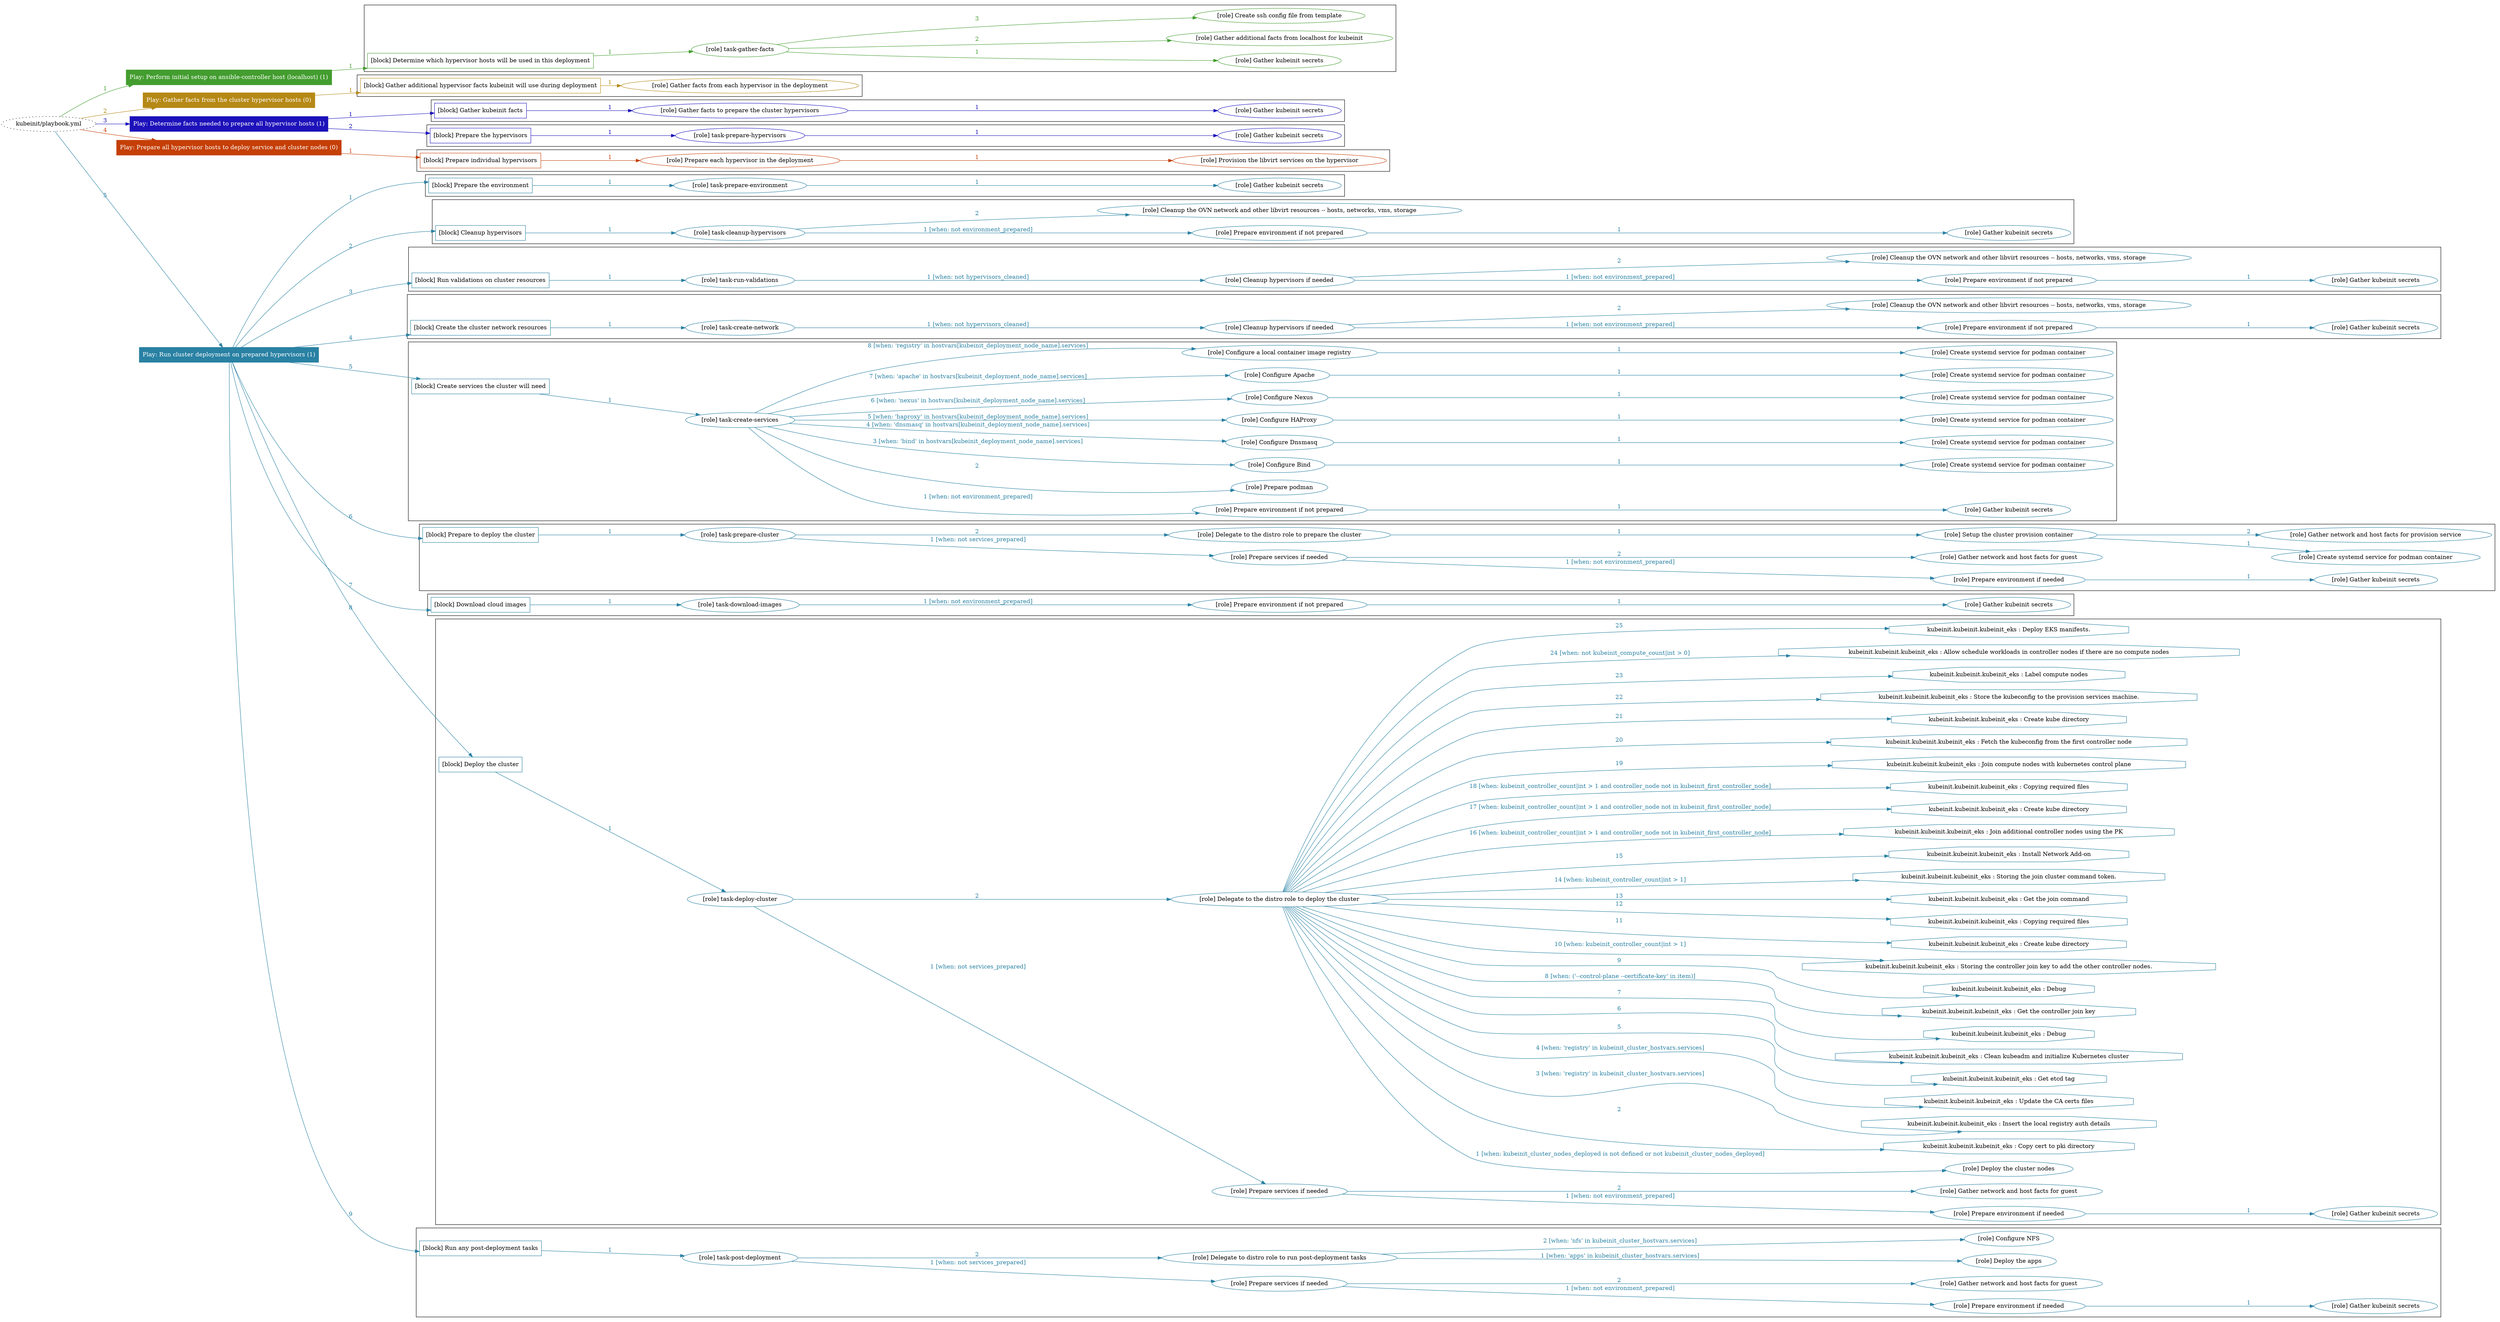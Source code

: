 digraph {
	graph [concentrate=true ordering=in rankdir=LR ratio=fill]
	edge [esep=5 sep=10]
	"kubeinit/playbook.yml" [URL="/home/runner/work/kubeinit/kubeinit/kubeinit/playbook.yml" id=playbook_8e1a37fb style=dotted]
	"kubeinit/playbook.yml" -> play_2e62d7a4 [label="1 " color="#439d2f" fontcolor="#439d2f" id=edge_db7a94d6 labeltooltip="1 " tooltip="1 "]
	subgraph "Play: Perform initial setup on ansible-controller host (localhost) (1)" {
		play_2e62d7a4 [label="Play: Perform initial setup on ansible-controller host (localhost) (1)" URL="/home/runner/work/kubeinit/kubeinit/kubeinit/playbook.yml" color="#439d2f" fontcolor="#ffffff" id=play_2e62d7a4 shape=box style=filled tooltip=localhost]
		play_2e62d7a4 -> block_cf34ae52 [label=1 color="#439d2f" fontcolor="#439d2f" id=edge_02a7e0df labeltooltip=1 tooltip=1]
		subgraph cluster_block_cf34ae52 {
			block_cf34ae52 [label="[block] Determine which hypervisor hosts will be used in this deployment" URL="/home/runner/work/kubeinit/kubeinit/kubeinit/playbook.yml" color="#439d2f" id=block_cf34ae52 labeltooltip="Determine which hypervisor hosts will be used in this deployment" shape=box tooltip="Determine which hypervisor hosts will be used in this deployment"]
			block_cf34ae52 -> role_870e0f90 [label="1 " color="#439d2f" fontcolor="#439d2f" id=edge_09d4b1df labeltooltip="1 " tooltip="1 "]
			subgraph "task-gather-facts" {
				role_870e0f90 [label="[role] task-gather-facts" URL="/home/runner/work/kubeinit/kubeinit/kubeinit/playbook.yml" color="#439d2f" id=role_870e0f90 tooltip="task-gather-facts"]
				role_870e0f90 -> role_3b5f973e [label="1 " color="#439d2f" fontcolor="#439d2f" id=edge_ad799e0a labeltooltip="1 " tooltip="1 "]
				subgraph "Gather kubeinit secrets" {
					role_3b5f973e [label="[role] Gather kubeinit secrets" URL="/home/runner/.ansible/collections/ansible_collections/kubeinit/kubeinit/roles/kubeinit_prepare/tasks/build_hypervisors_group.yml" color="#439d2f" id=role_3b5f973e tooltip="Gather kubeinit secrets"]
				}
				role_870e0f90 -> role_146ad99a [label="2 " color="#439d2f" fontcolor="#439d2f" id=edge_d0168aa9 labeltooltip="2 " tooltip="2 "]
				subgraph "Gather additional facts from localhost for kubeinit" {
					role_146ad99a [label="[role] Gather additional facts from localhost for kubeinit" URL="/home/runner/.ansible/collections/ansible_collections/kubeinit/kubeinit/roles/kubeinit_prepare/tasks/build_hypervisors_group.yml" color="#439d2f" id=role_146ad99a tooltip="Gather additional facts from localhost for kubeinit"]
				}
				role_870e0f90 -> role_4a01bfd4 [label="3 " color="#439d2f" fontcolor="#439d2f" id=edge_27c76e4c labeltooltip="3 " tooltip="3 "]
				subgraph "Create ssh config file from template" {
					role_4a01bfd4 [label="[role] Create ssh config file from template" URL="/home/runner/.ansible/collections/ansible_collections/kubeinit/kubeinit/roles/kubeinit_prepare/tasks/build_hypervisors_group.yml" color="#439d2f" id=role_4a01bfd4 tooltip="Create ssh config file from template"]
				}
			}
		}
	}
	"kubeinit/playbook.yml" -> play_21d1c759 [label="2 " color="#b68916" fontcolor="#b68916" id=edge_fb13d90f labeltooltip="2 " tooltip="2 "]
	subgraph "Play: Gather facts from the cluster hypervisor hosts (0)" {
		play_21d1c759 [label="Play: Gather facts from the cluster hypervisor hosts (0)" URL="/home/runner/work/kubeinit/kubeinit/kubeinit/playbook.yml" color="#b68916" fontcolor="#ffffff" id=play_21d1c759 shape=box style=filled tooltip="Play: Gather facts from the cluster hypervisor hosts (0)"]
		play_21d1c759 -> block_f120141e [label=1 color="#b68916" fontcolor="#b68916" id=edge_e932a1de labeltooltip=1 tooltip=1]
		subgraph cluster_block_f120141e {
			block_f120141e [label="[block] Gather additional hypervisor facts kubeinit will use during deployment" URL="/home/runner/work/kubeinit/kubeinit/kubeinit/playbook.yml" color="#b68916" id=block_f120141e labeltooltip="Gather additional hypervisor facts kubeinit will use during deployment" shape=box tooltip="Gather additional hypervisor facts kubeinit will use during deployment"]
			block_f120141e -> role_5bb921ff [label="1 " color="#b68916" fontcolor="#b68916" id=edge_d1f1e841 labeltooltip="1 " tooltip="1 "]
			subgraph "Gather facts from each hypervisor in the deployment" {
				role_5bb921ff [label="[role] Gather facts from each hypervisor in the deployment" URL="/home/runner/work/kubeinit/kubeinit/kubeinit/playbook.yml" color="#b68916" id=role_5bb921ff tooltip="Gather facts from each hypervisor in the deployment"]
			}
		}
	}
	"kubeinit/playbook.yml" -> play_970e7bd2 [label="3 " color="#1d12ba" fontcolor="#1d12ba" id=edge_33de43cd labeltooltip="3 " tooltip="3 "]
	subgraph "Play: Determine facts needed to prepare all hypervisor hosts (1)" {
		play_970e7bd2 [label="Play: Determine facts needed to prepare all hypervisor hosts (1)" URL="/home/runner/work/kubeinit/kubeinit/kubeinit/playbook.yml" color="#1d12ba" fontcolor="#ffffff" id=play_970e7bd2 shape=box style=filled tooltip=localhost]
		play_970e7bd2 -> block_ec366667 [label=1 color="#1d12ba" fontcolor="#1d12ba" id=edge_3e8e8547 labeltooltip=1 tooltip=1]
		subgraph cluster_block_ec366667 {
			block_ec366667 [label="[block] Gather kubeinit facts" URL="/home/runner/work/kubeinit/kubeinit/kubeinit/playbook.yml" color="#1d12ba" id=block_ec366667 labeltooltip="Gather kubeinit facts" shape=box tooltip="Gather kubeinit facts"]
			block_ec366667 -> role_1d0399f9 [label="1 " color="#1d12ba" fontcolor="#1d12ba" id=edge_ff9275e2 labeltooltip="1 " tooltip="1 "]
			subgraph "Gather facts to prepare the cluster hypervisors" {
				role_1d0399f9 [label="[role] Gather facts to prepare the cluster hypervisors" URL="/home/runner/work/kubeinit/kubeinit/kubeinit/playbook.yml" color="#1d12ba" id=role_1d0399f9 tooltip="Gather facts to prepare the cluster hypervisors"]
				role_1d0399f9 -> role_92f1d88f [label="1 " color="#1d12ba" fontcolor="#1d12ba" id=edge_bda16852 labeltooltip="1 " tooltip="1 "]
				subgraph "Gather kubeinit secrets" {
					role_92f1d88f [label="[role] Gather kubeinit secrets" URL="/home/runner/.ansible/collections/ansible_collections/kubeinit/kubeinit/roles/kubeinit_prepare/tasks/gather_kubeinit_facts.yml" color="#1d12ba" id=role_92f1d88f tooltip="Gather kubeinit secrets"]
				}
			}
		}
		play_970e7bd2 -> block_13d02d54 [label=2 color="#1d12ba" fontcolor="#1d12ba" id=edge_876e8e65 labeltooltip=2 tooltip=2]
		subgraph cluster_block_13d02d54 {
			block_13d02d54 [label="[block] Prepare the hypervisors" URL="/home/runner/work/kubeinit/kubeinit/kubeinit/playbook.yml" color="#1d12ba" id=block_13d02d54 labeltooltip="Prepare the hypervisors" shape=box tooltip="Prepare the hypervisors"]
			block_13d02d54 -> role_40185d38 [label="1 " color="#1d12ba" fontcolor="#1d12ba" id=edge_4798fd63 labeltooltip="1 " tooltip="1 "]
			subgraph "task-prepare-hypervisors" {
				role_40185d38 [label="[role] task-prepare-hypervisors" URL="/home/runner/work/kubeinit/kubeinit/kubeinit/playbook.yml" color="#1d12ba" id=role_40185d38 tooltip="task-prepare-hypervisors"]
				role_40185d38 -> role_9a8148cb [label="1 " color="#1d12ba" fontcolor="#1d12ba" id=edge_ef588f47 labeltooltip="1 " tooltip="1 "]
				subgraph "Gather kubeinit secrets" {
					role_9a8148cb [label="[role] Gather kubeinit secrets" URL="/home/runner/.ansible/collections/ansible_collections/kubeinit/kubeinit/roles/kubeinit_prepare/tasks/gather_kubeinit_facts.yml" color="#1d12ba" id=role_9a8148cb tooltip="Gather kubeinit secrets"]
				}
			}
		}
	}
	"kubeinit/playbook.yml" -> play_0b171e02 [label="4 " color="#c53f07" fontcolor="#c53f07" id=edge_d58823d9 labeltooltip="4 " tooltip="4 "]
	subgraph "Play: Prepare all hypervisor hosts to deploy service and cluster nodes (0)" {
		play_0b171e02 [label="Play: Prepare all hypervisor hosts to deploy service and cluster nodes (0)" URL="/home/runner/work/kubeinit/kubeinit/kubeinit/playbook.yml" color="#c53f07" fontcolor="#ffffff" id=play_0b171e02 shape=box style=filled tooltip="Play: Prepare all hypervisor hosts to deploy service and cluster nodes (0)"]
		play_0b171e02 -> block_db68918e [label=1 color="#c53f07" fontcolor="#c53f07" id=edge_96c622bd labeltooltip=1 tooltip=1]
		subgraph cluster_block_db68918e {
			block_db68918e [label="[block] Prepare individual hypervisors" URL="/home/runner/work/kubeinit/kubeinit/kubeinit/playbook.yml" color="#c53f07" id=block_db68918e labeltooltip="Prepare individual hypervisors" shape=box tooltip="Prepare individual hypervisors"]
			block_db68918e -> role_740ee232 [label="1 " color="#c53f07" fontcolor="#c53f07" id=edge_023d3495 labeltooltip="1 " tooltip="1 "]
			subgraph "Prepare each hypervisor in the deployment" {
				role_740ee232 [label="[role] Prepare each hypervisor in the deployment" URL="/home/runner/work/kubeinit/kubeinit/kubeinit/playbook.yml" color="#c53f07" id=role_740ee232 tooltip="Prepare each hypervisor in the deployment"]
				role_740ee232 -> role_2305460c [label="1 " color="#c53f07" fontcolor="#c53f07" id=edge_9e80681e labeltooltip="1 " tooltip="1 "]
				subgraph "Provision the libvirt services on the hypervisor" {
					role_2305460c [label="[role] Provision the libvirt services on the hypervisor" URL="/home/runner/.ansible/collections/ansible_collections/kubeinit/kubeinit/roles/kubeinit_prepare/tasks/prepare_hypervisor.yml" color="#c53f07" id=role_2305460c tooltip="Provision the libvirt services on the hypervisor"]
				}
			}
		}
	}
	"kubeinit/playbook.yml" -> play_0a464ec7 [label="5 " color="#2981a3" fontcolor="#2981a3" id=edge_667febbb labeltooltip="5 " tooltip="5 "]
	subgraph "Play: Run cluster deployment on prepared hypervisors (1)" {
		play_0a464ec7 [label="Play: Run cluster deployment on prepared hypervisors (1)" URL="/home/runner/work/kubeinit/kubeinit/kubeinit/playbook.yml" color="#2981a3" fontcolor="#ffffff" id=play_0a464ec7 shape=box style=filled tooltip=localhost]
		play_0a464ec7 -> block_f07e59b5 [label=1 color="#2981a3" fontcolor="#2981a3" id=edge_d1fada36 labeltooltip=1 tooltip=1]
		subgraph cluster_block_f07e59b5 {
			block_f07e59b5 [label="[block] Prepare the environment" URL="/home/runner/work/kubeinit/kubeinit/kubeinit/playbook.yml" color="#2981a3" id=block_f07e59b5 labeltooltip="Prepare the environment" shape=box tooltip="Prepare the environment"]
			block_f07e59b5 -> role_4667c6c1 [label="1 " color="#2981a3" fontcolor="#2981a3" id=edge_d692e658 labeltooltip="1 " tooltip="1 "]
			subgraph "task-prepare-environment" {
				role_4667c6c1 [label="[role] task-prepare-environment" URL="/home/runner/work/kubeinit/kubeinit/kubeinit/playbook.yml" color="#2981a3" id=role_4667c6c1 tooltip="task-prepare-environment"]
				role_4667c6c1 -> role_b91b1146 [label="1 " color="#2981a3" fontcolor="#2981a3" id=edge_1f279e8f labeltooltip="1 " tooltip="1 "]
				subgraph "Gather kubeinit secrets" {
					role_b91b1146 [label="[role] Gather kubeinit secrets" URL="/home/runner/.ansible/collections/ansible_collections/kubeinit/kubeinit/roles/kubeinit_prepare/tasks/gather_kubeinit_facts.yml" color="#2981a3" id=role_b91b1146 tooltip="Gather kubeinit secrets"]
				}
			}
		}
		play_0a464ec7 -> block_c248f054 [label=2 color="#2981a3" fontcolor="#2981a3" id=edge_3a7bf166 labeltooltip=2 tooltip=2]
		subgraph cluster_block_c248f054 {
			block_c248f054 [label="[block] Cleanup hypervisors" URL="/home/runner/work/kubeinit/kubeinit/kubeinit/playbook.yml" color="#2981a3" id=block_c248f054 labeltooltip="Cleanup hypervisors" shape=box tooltip="Cleanup hypervisors"]
			block_c248f054 -> role_3c51b265 [label="1 " color="#2981a3" fontcolor="#2981a3" id=edge_e295e07e labeltooltip="1 " tooltip="1 "]
			subgraph "task-cleanup-hypervisors" {
				role_3c51b265 [label="[role] task-cleanup-hypervisors" URL="/home/runner/work/kubeinit/kubeinit/kubeinit/playbook.yml" color="#2981a3" id=role_3c51b265 tooltip="task-cleanup-hypervisors"]
				role_3c51b265 -> role_f1087cf2 [label="1 [when: not environment_prepared]" color="#2981a3" fontcolor="#2981a3" id=edge_c9c4572b labeltooltip="1 [when: not environment_prepared]" tooltip="1 [when: not environment_prepared]"]
				subgraph "Prepare environment if not prepared" {
					role_f1087cf2 [label="[role] Prepare environment if not prepared" URL="/home/runner/.ansible/collections/ansible_collections/kubeinit/kubeinit/roles/kubeinit_prepare/tasks/cleanup_hypervisors.yml" color="#2981a3" id=role_f1087cf2 tooltip="Prepare environment if not prepared"]
					role_f1087cf2 -> role_a5542759 [label="1 " color="#2981a3" fontcolor="#2981a3" id=edge_c0be3bdd labeltooltip="1 " tooltip="1 "]
					subgraph "Gather kubeinit secrets" {
						role_a5542759 [label="[role] Gather kubeinit secrets" URL="/home/runner/.ansible/collections/ansible_collections/kubeinit/kubeinit/roles/kubeinit_prepare/tasks/gather_kubeinit_facts.yml" color="#2981a3" id=role_a5542759 tooltip="Gather kubeinit secrets"]
					}
				}
				role_3c51b265 -> role_65e41b39 [label="2 " color="#2981a3" fontcolor="#2981a3" id=edge_f7be5061 labeltooltip="2 " tooltip="2 "]
				subgraph "Cleanup the OVN network and other libvirt resources -- hosts, networks, vms, storage" {
					role_65e41b39 [label="[role] Cleanup the OVN network and other libvirt resources -- hosts, networks, vms, storage" URL="/home/runner/.ansible/collections/ansible_collections/kubeinit/kubeinit/roles/kubeinit_prepare/tasks/cleanup_hypervisors.yml" color="#2981a3" id=role_65e41b39 tooltip="Cleanup the OVN network and other libvirt resources -- hosts, networks, vms, storage"]
				}
			}
		}
		play_0a464ec7 -> block_24dd9dc9 [label=3 color="#2981a3" fontcolor="#2981a3" id=edge_bb8faa25 labeltooltip=3 tooltip=3]
		subgraph cluster_block_24dd9dc9 {
			block_24dd9dc9 [label="[block] Run validations on cluster resources" URL="/home/runner/work/kubeinit/kubeinit/kubeinit/playbook.yml" color="#2981a3" id=block_24dd9dc9 labeltooltip="Run validations on cluster resources" shape=box tooltip="Run validations on cluster resources"]
			block_24dd9dc9 -> role_8ba03e1b [label="1 " color="#2981a3" fontcolor="#2981a3" id=edge_b8fb6470 labeltooltip="1 " tooltip="1 "]
			subgraph "task-run-validations" {
				role_8ba03e1b [label="[role] task-run-validations" URL="/home/runner/work/kubeinit/kubeinit/kubeinit/playbook.yml" color="#2981a3" id=role_8ba03e1b tooltip="task-run-validations"]
				role_8ba03e1b -> role_2063865e [label="1 [when: not hypervisors_cleaned]" color="#2981a3" fontcolor="#2981a3" id=edge_4bc83ab3 labeltooltip="1 [when: not hypervisors_cleaned]" tooltip="1 [when: not hypervisors_cleaned]"]
				subgraph "Cleanup hypervisors if needed" {
					role_2063865e [label="[role] Cleanup hypervisors if needed" URL="/home/runner/.ansible/collections/ansible_collections/kubeinit/kubeinit/roles/kubeinit_validations/tasks/main.yml" color="#2981a3" id=role_2063865e tooltip="Cleanup hypervisors if needed"]
					role_2063865e -> role_a71b4230 [label="1 [when: not environment_prepared]" color="#2981a3" fontcolor="#2981a3" id=edge_a640c1e7 labeltooltip="1 [when: not environment_prepared]" tooltip="1 [when: not environment_prepared]"]
					subgraph "Prepare environment if not prepared" {
						role_a71b4230 [label="[role] Prepare environment if not prepared" URL="/home/runner/.ansible/collections/ansible_collections/kubeinit/kubeinit/roles/kubeinit_prepare/tasks/cleanup_hypervisors.yml" color="#2981a3" id=role_a71b4230 tooltip="Prepare environment if not prepared"]
						role_a71b4230 -> role_51d08fa7 [label="1 " color="#2981a3" fontcolor="#2981a3" id=edge_d0e6c4a6 labeltooltip="1 " tooltip="1 "]
						subgraph "Gather kubeinit secrets" {
							role_51d08fa7 [label="[role] Gather kubeinit secrets" URL="/home/runner/.ansible/collections/ansible_collections/kubeinit/kubeinit/roles/kubeinit_prepare/tasks/gather_kubeinit_facts.yml" color="#2981a3" id=role_51d08fa7 tooltip="Gather kubeinit secrets"]
						}
					}
					role_2063865e -> role_010f6c24 [label="2 " color="#2981a3" fontcolor="#2981a3" id=edge_22f76c04 labeltooltip="2 " tooltip="2 "]
					subgraph "Cleanup the OVN network and other libvirt resources -- hosts, networks, vms, storage" {
						role_010f6c24 [label="[role] Cleanup the OVN network and other libvirt resources -- hosts, networks, vms, storage" URL="/home/runner/.ansible/collections/ansible_collections/kubeinit/kubeinit/roles/kubeinit_prepare/tasks/cleanup_hypervisors.yml" color="#2981a3" id=role_010f6c24 tooltip="Cleanup the OVN network and other libvirt resources -- hosts, networks, vms, storage"]
					}
				}
			}
		}
		play_0a464ec7 -> block_6965bd2e [label=4 color="#2981a3" fontcolor="#2981a3" id=edge_e2708f7b labeltooltip=4 tooltip=4]
		subgraph cluster_block_6965bd2e {
			block_6965bd2e [label="[block] Create the cluster network resources" URL="/home/runner/work/kubeinit/kubeinit/kubeinit/playbook.yml" color="#2981a3" id=block_6965bd2e labeltooltip="Create the cluster network resources" shape=box tooltip="Create the cluster network resources"]
			block_6965bd2e -> role_da22d7cc [label="1 " color="#2981a3" fontcolor="#2981a3" id=edge_eb13b0c6 labeltooltip="1 " tooltip="1 "]
			subgraph "task-create-network" {
				role_da22d7cc [label="[role] task-create-network" URL="/home/runner/work/kubeinit/kubeinit/kubeinit/playbook.yml" color="#2981a3" id=role_da22d7cc tooltip="task-create-network"]
				role_da22d7cc -> role_e6b5337d [label="1 [when: not hypervisors_cleaned]" color="#2981a3" fontcolor="#2981a3" id=edge_9d9b20bc labeltooltip="1 [when: not hypervisors_cleaned]" tooltip="1 [when: not hypervisors_cleaned]"]
				subgraph "Cleanup hypervisors if needed" {
					role_e6b5337d [label="[role] Cleanup hypervisors if needed" URL="/home/runner/.ansible/collections/ansible_collections/kubeinit/kubeinit/roles/kubeinit_libvirt/tasks/create_network.yml" color="#2981a3" id=role_e6b5337d tooltip="Cleanup hypervisors if needed"]
					role_e6b5337d -> role_6b67fdd6 [label="1 [when: not environment_prepared]" color="#2981a3" fontcolor="#2981a3" id=edge_4beaa5d5 labeltooltip="1 [when: not environment_prepared]" tooltip="1 [when: not environment_prepared]"]
					subgraph "Prepare environment if not prepared" {
						role_6b67fdd6 [label="[role] Prepare environment if not prepared" URL="/home/runner/.ansible/collections/ansible_collections/kubeinit/kubeinit/roles/kubeinit_prepare/tasks/cleanup_hypervisors.yml" color="#2981a3" id=role_6b67fdd6 tooltip="Prepare environment if not prepared"]
						role_6b67fdd6 -> role_fb9f689c [label="1 " color="#2981a3" fontcolor="#2981a3" id=edge_1cabbbd7 labeltooltip="1 " tooltip="1 "]
						subgraph "Gather kubeinit secrets" {
							role_fb9f689c [label="[role] Gather kubeinit secrets" URL="/home/runner/.ansible/collections/ansible_collections/kubeinit/kubeinit/roles/kubeinit_prepare/tasks/gather_kubeinit_facts.yml" color="#2981a3" id=role_fb9f689c tooltip="Gather kubeinit secrets"]
						}
					}
					role_e6b5337d -> role_fa694faf [label="2 " color="#2981a3" fontcolor="#2981a3" id=edge_452e874c labeltooltip="2 " tooltip="2 "]
					subgraph "Cleanup the OVN network and other libvirt resources -- hosts, networks, vms, storage" {
						role_fa694faf [label="[role] Cleanup the OVN network and other libvirt resources -- hosts, networks, vms, storage" URL="/home/runner/.ansible/collections/ansible_collections/kubeinit/kubeinit/roles/kubeinit_prepare/tasks/cleanup_hypervisors.yml" color="#2981a3" id=role_fa694faf tooltip="Cleanup the OVN network and other libvirt resources -- hosts, networks, vms, storage"]
					}
				}
			}
		}
		play_0a464ec7 -> block_3aa8b372 [label=5 color="#2981a3" fontcolor="#2981a3" id=edge_bc5cfd4c labeltooltip=5 tooltip=5]
		subgraph cluster_block_3aa8b372 {
			block_3aa8b372 [label="[block] Create services the cluster will need" URL="/home/runner/work/kubeinit/kubeinit/kubeinit/playbook.yml" color="#2981a3" id=block_3aa8b372 labeltooltip="Create services the cluster will need" shape=box tooltip="Create services the cluster will need"]
			block_3aa8b372 -> role_1c0180a8 [label="1 " color="#2981a3" fontcolor="#2981a3" id=edge_c4676475 labeltooltip="1 " tooltip="1 "]
			subgraph "task-create-services" {
				role_1c0180a8 [label="[role] task-create-services" URL="/home/runner/work/kubeinit/kubeinit/kubeinit/playbook.yml" color="#2981a3" id=role_1c0180a8 tooltip="task-create-services"]
				role_1c0180a8 -> role_2c21b490 [label="1 [when: not environment_prepared]" color="#2981a3" fontcolor="#2981a3" id=edge_7645ec93 labeltooltip="1 [when: not environment_prepared]" tooltip="1 [when: not environment_prepared]"]
				subgraph "Prepare environment if not prepared" {
					role_2c21b490 [label="[role] Prepare environment if not prepared" URL="/home/runner/.ansible/collections/ansible_collections/kubeinit/kubeinit/roles/kubeinit_services/tasks/main.yml" color="#2981a3" id=role_2c21b490 tooltip="Prepare environment if not prepared"]
					role_2c21b490 -> role_c62fce6e [label="1 " color="#2981a3" fontcolor="#2981a3" id=edge_ce4fbbba labeltooltip="1 " tooltip="1 "]
					subgraph "Gather kubeinit secrets" {
						role_c62fce6e [label="[role] Gather kubeinit secrets" URL="/home/runner/.ansible/collections/ansible_collections/kubeinit/kubeinit/roles/kubeinit_prepare/tasks/gather_kubeinit_facts.yml" color="#2981a3" id=role_c62fce6e tooltip="Gather kubeinit secrets"]
					}
				}
				role_1c0180a8 -> role_1c6c52ef [label="2 " color="#2981a3" fontcolor="#2981a3" id=edge_2d84a899 labeltooltip="2 " tooltip="2 "]
				subgraph "Prepare podman" {
					role_1c6c52ef [label="[role] Prepare podman" URL="/home/runner/.ansible/collections/ansible_collections/kubeinit/kubeinit/roles/kubeinit_services/tasks/00_create_service_pod.yml" color="#2981a3" id=role_1c6c52ef tooltip="Prepare podman"]
				}
				role_1c0180a8 -> role_1856b52a [label="3 [when: 'bind' in hostvars[kubeinit_deployment_node_name].services]" color="#2981a3" fontcolor="#2981a3" id=edge_08fd4d5e labeltooltip="3 [when: 'bind' in hostvars[kubeinit_deployment_node_name].services]" tooltip="3 [when: 'bind' in hostvars[kubeinit_deployment_node_name].services]"]
				subgraph "Configure Bind" {
					role_1856b52a [label="[role] Configure Bind" URL="/home/runner/.ansible/collections/ansible_collections/kubeinit/kubeinit/roles/kubeinit_services/tasks/start_services_containers.yml" color="#2981a3" id=role_1856b52a tooltip="Configure Bind"]
					role_1856b52a -> role_c5a95046 [label="1 " color="#2981a3" fontcolor="#2981a3" id=edge_fedba692 labeltooltip="1 " tooltip="1 "]
					subgraph "Create systemd service for podman container" {
						role_c5a95046 [label="[role] Create systemd service for podman container" URL="/home/runner/.ansible/collections/ansible_collections/kubeinit/kubeinit/roles/kubeinit_bind/tasks/main.yml" color="#2981a3" id=role_c5a95046 tooltip="Create systemd service for podman container"]
					}
				}
				role_1c0180a8 -> role_684eca6c [label="4 [when: 'dnsmasq' in hostvars[kubeinit_deployment_node_name].services]" color="#2981a3" fontcolor="#2981a3" id=edge_c4cd625e labeltooltip="4 [when: 'dnsmasq' in hostvars[kubeinit_deployment_node_name].services]" tooltip="4 [when: 'dnsmasq' in hostvars[kubeinit_deployment_node_name].services]"]
				subgraph "Configure Dnsmasq" {
					role_684eca6c [label="[role] Configure Dnsmasq" URL="/home/runner/.ansible/collections/ansible_collections/kubeinit/kubeinit/roles/kubeinit_services/tasks/start_services_containers.yml" color="#2981a3" id=role_684eca6c tooltip="Configure Dnsmasq"]
					role_684eca6c -> role_42b96709 [label="1 " color="#2981a3" fontcolor="#2981a3" id=edge_cd242f43 labeltooltip="1 " tooltip="1 "]
					subgraph "Create systemd service for podman container" {
						role_42b96709 [label="[role] Create systemd service for podman container" URL="/home/runner/.ansible/collections/ansible_collections/kubeinit/kubeinit/roles/kubeinit_dnsmasq/tasks/main.yml" color="#2981a3" id=role_42b96709 tooltip="Create systemd service for podman container"]
					}
				}
				role_1c0180a8 -> role_49dd1813 [label="5 [when: 'haproxy' in hostvars[kubeinit_deployment_node_name].services]" color="#2981a3" fontcolor="#2981a3" id=edge_339d81c4 labeltooltip="5 [when: 'haproxy' in hostvars[kubeinit_deployment_node_name].services]" tooltip="5 [when: 'haproxy' in hostvars[kubeinit_deployment_node_name].services]"]
				subgraph "Configure HAProxy" {
					role_49dd1813 [label="[role] Configure HAProxy" URL="/home/runner/.ansible/collections/ansible_collections/kubeinit/kubeinit/roles/kubeinit_services/tasks/start_services_containers.yml" color="#2981a3" id=role_49dd1813 tooltip="Configure HAProxy"]
					role_49dd1813 -> role_5e35a44a [label="1 " color="#2981a3" fontcolor="#2981a3" id=edge_7c84d0cc labeltooltip="1 " tooltip="1 "]
					subgraph "Create systemd service for podman container" {
						role_5e35a44a [label="[role] Create systemd service for podman container" URL="/home/runner/.ansible/collections/ansible_collections/kubeinit/kubeinit/roles/kubeinit_haproxy/tasks/main.yml" color="#2981a3" id=role_5e35a44a tooltip="Create systemd service for podman container"]
					}
				}
				role_1c0180a8 -> role_70823602 [label="6 [when: 'nexus' in hostvars[kubeinit_deployment_node_name].services]" color="#2981a3" fontcolor="#2981a3" id=edge_e6e21f01 labeltooltip="6 [when: 'nexus' in hostvars[kubeinit_deployment_node_name].services]" tooltip="6 [when: 'nexus' in hostvars[kubeinit_deployment_node_name].services]"]
				subgraph "Configure Nexus" {
					role_70823602 [label="[role] Configure Nexus" URL="/home/runner/.ansible/collections/ansible_collections/kubeinit/kubeinit/roles/kubeinit_services/tasks/start_services_containers.yml" color="#2981a3" id=role_70823602 tooltip="Configure Nexus"]
					role_70823602 -> role_27563437 [label="1 " color="#2981a3" fontcolor="#2981a3" id=edge_668688f7 labeltooltip="1 " tooltip="1 "]
					subgraph "Create systemd service for podman container" {
						role_27563437 [label="[role] Create systemd service for podman container" URL="/home/runner/.ansible/collections/ansible_collections/kubeinit/kubeinit/roles/kubeinit_nexus/tasks/main.yml" color="#2981a3" id=role_27563437 tooltip="Create systemd service for podman container"]
					}
				}
				role_1c0180a8 -> role_7d2f2990 [label="7 [when: 'apache' in hostvars[kubeinit_deployment_node_name].services]" color="#2981a3" fontcolor="#2981a3" id=edge_6ee8561c labeltooltip="7 [when: 'apache' in hostvars[kubeinit_deployment_node_name].services]" tooltip="7 [when: 'apache' in hostvars[kubeinit_deployment_node_name].services]"]
				subgraph "Configure Apache" {
					role_7d2f2990 [label="[role] Configure Apache" URL="/home/runner/.ansible/collections/ansible_collections/kubeinit/kubeinit/roles/kubeinit_services/tasks/start_services_containers.yml" color="#2981a3" id=role_7d2f2990 tooltip="Configure Apache"]
					role_7d2f2990 -> role_e4017dbb [label="1 " color="#2981a3" fontcolor="#2981a3" id=edge_ea4fa9ca labeltooltip="1 " tooltip="1 "]
					subgraph "Create systemd service for podman container" {
						role_e4017dbb [label="[role] Create systemd service for podman container" URL="/home/runner/.ansible/collections/ansible_collections/kubeinit/kubeinit/roles/kubeinit_apache/tasks/main.yml" color="#2981a3" id=role_e4017dbb tooltip="Create systemd service for podman container"]
					}
				}
				role_1c0180a8 -> role_014e89ca [label="8 [when: 'registry' in hostvars[kubeinit_deployment_node_name].services]" color="#2981a3" fontcolor="#2981a3" id=edge_713e831d labeltooltip="8 [when: 'registry' in hostvars[kubeinit_deployment_node_name].services]" tooltip="8 [when: 'registry' in hostvars[kubeinit_deployment_node_name].services]"]
				subgraph "Configure a local container image registry" {
					role_014e89ca [label="[role] Configure a local container image registry" URL="/home/runner/.ansible/collections/ansible_collections/kubeinit/kubeinit/roles/kubeinit_services/tasks/start_services_containers.yml" color="#2981a3" id=role_014e89ca tooltip="Configure a local container image registry"]
					role_014e89ca -> role_f4335415 [label="1 " color="#2981a3" fontcolor="#2981a3" id=edge_4d2b3115 labeltooltip="1 " tooltip="1 "]
					subgraph "Create systemd service for podman container" {
						role_f4335415 [label="[role] Create systemd service for podman container" URL="/home/runner/.ansible/collections/ansible_collections/kubeinit/kubeinit/roles/kubeinit_registry/tasks/main.yml" color="#2981a3" id=role_f4335415 tooltip="Create systemd service for podman container"]
					}
				}
			}
		}
		play_0a464ec7 -> block_0486b754 [label=6 color="#2981a3" fontcolor="#2981a3" id=edge_1049523f labeltooltip=6 tooltip=6]
		subgraph cluster_block_0486b754 {
			block_0486b754 [label="[block] Prepare to deploy the cluster" URL="/home/runner/work/kubeinit/kubeinit/kubeinit/playbook.yml" color="#2981a3" id=block_0486b754 labeltooltip="Prepare to deploy the cluster" shape=box tooltip="Prepare to deploy the cluster"]
			block_0486b754 -> role_d4a00c69 [label="1 " color="#2981a3" fontcolor="#2981a3" id=edge_289faab3 labeltooltip="1 " tooltip="1 "]
			subgraph "task-prepare-cluster" {
				role_d4a00c69 [label="[role] task-prepare-cluster" URL="/home/runner/work/kubeinit/kubeinit/kubeinit/playbook.yml" color="#2981a3" id=role_d4a00c69 tooltip="task-prepare-cluster"]
				role_d4a00c69 -> role_3f4b93df [label="1 [when: not services_prepared]" color="#2981a3" fontcolor="#2981a3" id=edge_1877679a labeltooltip="1 [when: not services_prepared]" tooltip="1 [when: not services_prepared]"]
				subgraph "Prepare services if needed" {
					role_3f4b93df [label="[role] Prepare services if needed" URL="/home/runner/.ansible/collections/ansible_collections/kubeinit/kubeinit/roles/kubeinit_prepare/tasks/prepare_cluster.yml" color="#2981a3" id=role_3f4b93df tooltip="Prepare services if needed"]
					role_3f4b93df -> role_4fef968d [label="1 [when: not environment_prepared]" color="#2981a3" fontcolor="#2981a3" id=edge_22e5add3 labeltooltip="1 [when: not environment_prepared]" tooltip="1 [when: not environment_prepared]"]
					subgraph "Prepare environment if needed" {
						role_4fef968d [label="[role] Prepare environment if needed" URL="/home/runner/.ansible/collections/ansible_collections/kubeinit/kubeinit/roles/kubeinit_services/tasks/prepare_services.yml" color="#2981a3" id=role_4fef968d tooltip="Prepare environment if needed"]
						role_4fef968d -> role_fe36b29d [label="1 " color="#2981a3" fontcolor="#2981a3" id=edge_9f18126d labeltooltip="1 " tooltip="1 "]
						subgraph "Gather kubeinit secrets" {
							role_fe36b29d [label="[role] Gather kubeinit secrets" URL="/home/runner/.ansible/collections/ansible_collections/kubeinit/kubeinit/roles/kubeinit_prepare/tasks/gather_kubeinit_facts.yml" color="#2981a3" id=role_fe36b29d tooltip="Gather kubeinit secrets"]
						}
					}
					role_3f4b93df -> role_0cd6ef56 [label="2 " color="#2981a3" fontcolor="#2981a3" id=edge_882b0c2f labeltooltip="2 " tooltip="2 "]
					subgraph "Gather network and host facts for guest" {
						role_0cd6ef56 [label="[role] Gather network and host facts for guest" URL="/home/runner/.ansible/collections/ansible_collections/kubeinit/kubeinit/roles/kubeinit_services/tasks/prepare_services.yml" color="#2981a3" id=role_0cd6ef56 tooltip="Gather network and host facts for guest"]
					}
				}
				role_d4a00c69 -> role_4310ad29 [label="2 " color="#2981a3" fontcolor="#2981a3" id=edge_025ffcab labeltooltip="2 " tooltip="2 "]
				subgraph "Delegate to the distro role to prepare the cluster" {
					role_4310ad29 [label="[role] Delegate to the distro role to prepare the cluster" URL="/home/runner/.ansible/collections/ansible_collections/kubeinit/kubeinit/roles/kubeinit_prepare/tasks/prepare_cluster.yml" color="#2981a3" id=role_4310ad29 tooltip="Delegate to the distro role to prepare the cluster"]
					role_4310ad29 -> role_ec47a097 [label="1 " color="#2981a3" fontcolor="#2981a3" id=edge_7b0022c5 labeltooltip="1 " tooltip="1 "]
					subgraph "Setup the cluster provision container" {
						role_ec47a097 [label="[role] Setup the cluster provision container" URL="/home/runner/.ansible/collections/ansible_collections/kubeinit/kubeinit/roles/kubeinit_eks/tasks/prepare_cluster.yml" color="#2981a3" id=role_ec47a097 tooltip="Setup the cluster provision container"]
						role_ec47a097 -> role_bb8d5587 [label="1 " color="#2981a3" fontcolor="#2981a3" id=edge_0f256a7f labeltooltip="1 " tooltip="1 "]
						subgraph "Create systemd service for podman container" {
							role_bb8d5587 [label="[role] Create systemd service for podman container" URL="/home/runner/.ansible/collections/ansible_collections/kubeinit/kubeinit/roles/kubeinit_services/tasks/create_provision_container.yml" color="#2981a3" id=role_bb8d5587 tooltip="Create systemd service for podman container"]
						}
						role_ec47a097 -> role_d22d4d94 [label="2 " color="#2981a3" fontcolor="#2981a3" id=edge_0b4a2d3b labeltooltip="2 " tooltip="2 "]
						subgraph "Gather network and host facts for provision service" {
							role_d22d4d94 [label="[role] Gather network and host facts for provision service" URL="/home/runner/.ansible/collections/ansible_collections/kubeinit/kubeinit/roles/kubeinit_services/tasks/create_provision_container.yml" color="#2981a3" id=role_d22d4d94 tooltip="Gather network and host facts for provision service"]
						}
					}
				}
			}
		}
		play_0a464ec7 -> block_eb0a4e3c [label=7 color="#2981a3" fontcolor="#2981a3" id=edge_9b7e317c labeltooltip=7 tooltip=7]
		subgraph cluster_block_eb0a4e3c {
			block_eb0a4e3c [label="[block] Download cloud images" URL="/home/runner/work/kubeinit/kubeinit/kubeinit/playbook.yml" color="#2981a3" id=block_eb0a4e3c labeltooltip="Download cloud images" shape=box tooltip="Download cloud images"]
			block_eb0a4e3c -> role_2477d3c4 [label="1 " color="#2981a3" fontcolor="#2981a3" id=edge_785300ce labeltooltip="1 " tooltip="1 "]
			subgraph "task-download-images" {
				role_2477d3c4 [label="[role] task-download-images" URL="/home/runner/work/kubeinit/kubeinit/kubeinit/playbook.yml" color="#2981a3" id=role_2477d3c4 tooltip="task-download-images"]
				role_2477d3c4 -> role_ab38d387 [label="1 [when: not environment_prepared]" color="#2981a3" fontcolor="#2981a3" id=edge_ecdcaa4a labeltooltip="1 [when: not environment_prepared]" tooltip="1 [when: not environment_prepared]"]
				subgraph "Prepare environment if not prepared" {
					role_ab38d387 [label="[role] Prepare environment if not prepared" URL="/home/runner/.ansible/collections/ansible_collections/kubeinit/kubeinit/roles/kubeinit_libvirt/tasks/download_cloud_images.yml" color="#2981a3" id=role_ab38d387 tooltip="Prepare environment if not prepared"]
					role_ab38d387 -> role_15763fa6 [label="1 " color="#2981a3" fontcolor="#2981a3" id=edge_6b4d6661 labeltooltip="1 " tooltip="1 "]
					subgraph "Gather kubeinit secrets" {
						role_15763fa6 [label="[role] Gather kubeinit secrets" URL="/home/runner/.ansible/collections/ansible_collections/kubeinit/kubeinit/roles/kubeinit_prepare/tasks/gather_kubeinit_facts.yml" color="#2981a3" id=role_15763fa6 tooltip="Gather kubeinit secrets"]
					}
				}
			}
		}
		play_0a464ec7 -> block_da0d8924 [label=8 color="#2981a3" fontcolor="#2981a3" id=edge_565878ae labeltooltip=8 tooltip=8]
		subgraph cluster_block_da0d8924 {
			block_da0d8924 [label="[block] Deploy the cluster" URL="/home/runner/work/kubeinit/kubeinit/kubeinit/playbook.yml" color="#2981a3" id=block_da0d8924 labeltooltip="Deploy the cluster" shape=box tooltip="Deploy the cluster"]
			block_da0d8924 -> role_39f8f59b [label="1 " color="#2981a3" fontcolor="#2981a3" id=edge_38e425b3 labeltooltip="1 " tooltip="1 "]
			subgraph "task-deploy-cluster" {
				role_39f8f59b [label="[role] task-deploy-cluster" URL="/home/runner/work/kubeinit/kubeinit/kubeinit/playbook.yml" color="#2981a3" id=role_39f8f59b tooltip="task-deploy-cluster"]
				role_39f8f59b -> role_7d483c18 [label="1 [when: not services_prepared]" color="#2981a3" fontcolor="#2981a3" id=edge_e11ec42a labeltooltip="1 [when: not services_prepared]" tooltip="1 [when: not services_prepared]"]
				subgraph "Prepare services if needed" {
					role_7d483c18 [label="[role] Prepare services if needed" URL="/home/runner/.ansible/collections/ansible_collections/kubeinit/kubeinit/roles/kubeinit_prepare/tasks/deploy_cluster.yml" color="#2981a3" id=role_7d483c18 tooltip="Prepare services if needed"]
					role_7d483c18 -> role_976f2bf7 [label="1 [when: not environment_prepared]" color="#2981a3" fontcolor="#2981a3" id=edge_03fb0db1 labeltooltip="1 [when: not environment_prepared]" tooltip="1 [when: not environment_prepared]"]
					subgraph "Prepare environment if needed" {
						role_976f2bf7 [label="[role] Prepare environment if needed" URL="/home/runner/.ansible/collections/ansible_collections/kubeinit/kubeinit/roles/kubeinit_services/tasks/prepare_services.yml" color="#2981a3" id=role_976f2bf7 tooltip="Prepare environment if needed"]
						role_976f2bf7 -> role_07c20180 [label="1 " color="#2981a3" fontcolor="#2981a3" id=edge_9c3224a9 labeltooltip="1 " tooltip="1 "]
						subgraph "Gather kubeinit secrets" {
							role_07c20180 [label="[role] Gather kubeinit secrets" URL="/home/runner/.ansible/collections/ansible_collections/kubeinit/kubeinit/roles/kubeinit_prepare/tasks/gather_kubeinit_facts.yml" color="#2981a3" id=role_07c20180 tooltip="Gather kubeinit secrets"]
						}
					}
					role_7d483c18 -> role_3ba76d76 [label="2 " color="#2981a3" fontcolor="#2981a3" id=edge_a292ff28 labeltooltip="2 " tooltip="2 "]
					subgraph "Gather network and host facts for guest" {
						role_3ba76d76 [label="[role] Gather network and host facts for guest" URL="/home/runner/.ansible/collections/ansible_collections/kubeinit/kubeinit/roles/kubeinit_services/tasks/prepare_services.yml" color="#2981a3" id=role_3ba76d76 tooltip="Gather network and host facts for guest"]
					}
				}
				role_39f8f59b -> role_93297a1b [label="2 " color="#2981a3" fontcolor="#2981a3" id=edge_d3a4fc7c labeltooltip="2 " tooltip="2 "]
				subgraph "Delegate to the distro role to deploy the cluster" {
					role_93297a1b [label="[role] Delegate to the distro role to deploy the cluster" URL="/home/runner/.ansible/collections/ansible_collections/kubeinit/kubeinit/roles/kubeinit_prepare/tasks/deploy_cluster.yml" color="#2981a3" id=role_93297a1b tooltip="Delegate to the distro role to deploy the cluster"]
					role_93297a1b -> role_43e78731 [label="1 [when: kubeinit_cluster_nodes_deployed is not defined or not kubeinit_cluster_nodes_deployed]" color="#2981a3" fontcolor="#2981a3" id=edge_ba36b3f2 labeltooltip="1 [when: kubeinit_cluster_nodes_deployed is not defined or not kubeinit_cluster_nodes_deployed]" tooltip="1 [when: kubeinit_cluster_nodes_deployed is not defined or not kubeinit_cluster_nodes_deployed]"]
					subgraph "Deploy the cluster nodes" {
						role_43e78731 [label="[role] Deploy the cluster nodes" URL="/home/runner/.ansible/collections/ansible_collections/kubeinit/kubeinit/roles/kubeinit_eks/tasks/main.yml" color="#2981a3" id=role_43e78731 tooltip="Deploy the cluster nodes"]
					}
					task_1a2589a4 [label="kubeinit.kubeinit.kubeinit_eks : Copy cert to pki directory" URL="/home/runner/.ansible/collections/ansible_collections/kubeinit/kubeinit/roles/kubeinit_eks/tasks/main.yml" color="#2981a3" id=task_1a2589a4 shape=octagon tooltip="kubeinit.kubeinit.kubeinit_eks : Copy cert to pki directory"]
					role_93297a1b -> task_1a2589a4 [label="2 " color="#2981a3" fontcolor="#2981a3" id=edge_5dd0251c labeltooltip="2 " tooltip="2 "]
					task_db48f749 [label="kubeinit.kubeinit.kubeinit_eks : Insert the local registry auth details" URL="/home/runner/.ansible/collections/ansible_collections/kubeinit/kubeinit/roles/kubeinit_eks/tasks/main.yml" color="#2981a3" id=task_db48f749 shape=octagon tooltip="kubeinit.kubeinit.kubeinit_eks : Insert the local registry auth details"]
					role_93297a1b -> task_db48f749 [label="3 [when: 'registry' in kubeinit_cluster_hostvars.services]" color="#2981a3" fontcolor="#2981a3" id=edge_dfd29bdf labeltooltip="3 [when: 'registry' in kubeinit_cluster_hostvars.services]" tooltip="3 [when: 'registry' in kubeinit_cluster_hostvars.services]"]
					task_4a3d4a68 [label="kubeinit.kubeinit.kubeinit_eks : Update the CA certs files" URL="/home/runner/.ansible/collections/ansible_collections/kubeinit/kubeinit/roles/kubeinit_eks/tasks/main.yml" color="#2981a3" id=task_4a3d4a68 shape=octagon tooltip="kubeinit.kubeinit.kubeinit_eks : Update the CA certs files"]
					role_93297a1b -> task_4a3d4a68 [label="4 [when: 'registry' in kubeinit_cluster_hostvars.services]" color="#2981a3" fontcolor="#2981a3" id=edge_ddcd8a29 labeltooltip="4 [when: 'registry' in kubeinit_cluster_hostvars.services]" tooltip="4 [when: 'registry' in kubeinit_cluster_hostvars.services]"]
					task_75b59bc6 [label="kubeinit.kubeinit.kubeinit_eks : Get etcd tag" URL="/home/runner/.ansible/collections/ansible_collections/kubeinit/kubeinit/roles/kubeinit_eks/tasks/main.yml" color="#2981a3" id=task_75b59bc6 shape=octagon tooltip="kubeinit.kubeinit.kubeinit_eks : Get etcd tag"]
					role_93297a1b -> task_75b59bc6 [label="5 " color="#2981a3" fontcolor="#2981a3" id=edge_55f7f656 labeltooltip="5 " tooltip="5 "]
					task_1845c3ad [label="kubeinit.kubeinit.kubeinit_eks : Clean kubeadm and initialize Kubernetes cluster" URL="/home/runner/.ansible/collections/ansible_collections/kubeinit/kubeinit/roles/kubeinit_eks/tasks/main.yml" color="#2981a3" id=task_1845c3ad shape=octagon tooltip="kubeinit.kubeinit.kubeinit_eks : Clean kubeadm and initialize Kubernetes cluster"]
					role_93297a1b -> task_1845c3ad [label="6 " color="#2981a3" fontcolor="#2981a3" id=edge_1da690b8 labeltooltip="6 " tooltip="6 "]
					task_9b542b03 [label="kubeinit.kubeinit.kubeinit_eks : Debug" URL="/home/runner/.ansible/collections/ansible_collections/kubeinit/kubeinit/roles/kubeinit_eks/tasks/main.yml" color="#2981a3" id=task_9b542b03 shape=octagon tooltip="kubeinit.kubeinit.kubeinit_eks : Debug"]
					role_93297a1b -> task_9b542b03 [label="7 " color="#2981a3" fontcolor="#2981a3" id=edge_d04501e4 labeltooltip="7 " tooltip="7 "]
					task_2193cfe1 [label="kubeinit.kubeinit.kubeinit_eks : Get the controller join key" URL="/home/runner/.ansible/collections/ansible_collections/kubeinit/kubeinit/roles/kubeinit_eks/tasks/main.yml" color="#2981a3" id=task_2193cfe1 shape=octagon tooltip="kubeinit.kubeinit.kubeinit_eks : Get the controller join key"]
					role_93297a1b -> task_2193cfe1 [label="8 [when: ('--control-plane --certificate-key' in item)]" color="#2981a3" fontcolor="#2981a3" id=edge_02d80901 labeltooltip="8 [when: ('--control-plane --certificate-key' in item)]" tooltip="8 [when: ('--control-plane --certificate-key' in item)]"]
					task_62b77312 [label="kubeinit.kubeinit.kubeinit_eks : Debug" URL="/home/runner/.ansible/collections/ansible_collections/kubeinit/kubeinit/roles/kubeinit_eks/tasks/main.yml" color="#2981a3" id=task_62b77312 shape=octagon tooltip="kubeinit.kubeinit.kubeinit_eks : Debug"]
					role_93297a1b -> task_62b77312 [label="9 " color="#2981a3" fontcolor="#2981a3" id=edge_3746925c labeltooltip="9 " tooltip="9 "]
					task_83e6744b [label="kubeinit.kubeinit.kubeinit_eks : Storing the controller join key to add the other controller nodes." URL="/home/runner/.ansible/collections/ansible_collections/kubeinit/kubeinit/roles/kubeinit_eks/tasks/main.yml" color="#2981a3" id=task_83e6744b shape=octagon tooltip="kubeinit.kubeinit.kubeinit_eks : Storing the controller join key to add the other controller nodes."]
					role_93297a1b -> task_83e6744b [label="10 [when: kubeinit_controller_count|int > 1]" color="#2981a3" fontcolor="#2981a3" id=edge_79ab4d52 labeltooltip="10 [when: kubeinit_controller_count|int > 1]" tooltip="10 [when: kubeinit_controller_count|int > 1]"]
					task_094d91a0 [label="kubeinit.kubeinit.kubeinit_eks : Create kube directory" URL="/home/runner/.ansible/collections/ansible_collections/kubeinit/kubeinit/roles/kubeinit_eks/tasks/main.yml" color="#2981a3" id=task_094d91a0 shape=octagon tooltip="kubeinit.kubeinit.kubeinit_eks : Create kube directory"]
					role_93297a1b -> task_094d91a0 [label="11 " color="#2981a3" fontcolor="#2981a3" id=edge_7350667e labeltooltip="11 " tooltip="11 "]
					task_b84146bd [label="kubeinit.kubeinit.kubeinit_eks : Copying required files" URL="/home/runner/.ansible/collections/ansible_collections/kubeinit/kubeinit/roles/kubeinit_eks/tasks/main.yml" color="#2981a3" id=task_b84146bd shape=octagon tooltip="kubeinit.kubeinit.kubeinit_eks : Copying required files"]
					role_93297a1b -> task_b84146bd [label="12 " color="#2981a3" fontcolor="#2981a3" id=edge_83817ef6 labeltooltip="12 " tooltip="12 "]
					task_6c239e63 [label="kubeinit.kubeinit.kubeinit_eks : Get the join command" URL="/home/runner/.ansible/collections/ansible_collections/kubeinit/kubeinit/roles/kubeinit_eks/tasks/main.yml" color="#2981a3" id=task_6c239e63 shape=octagon tooltip="kubeinit.kubeinit.kubeinit_eks : Get the join command"]
					role_93297a1b -> task_6c239e63 [label="13 " color="#2981a3" fontcolor="#2981a3" id=edge_b0da3eec labeltooltip="13 " tooltip="13 "]
					task_0f2bcf33 [label="kubeinit.kubeinit.kubeinit_eks : Storing the join cluster command token." URL="/home/runner/.ansible/collections/ansible_collections/kubeinit/kubeinit/roles/kubeinit_eks/tasks/main.yml" color="#2981a3" id=task_0f2bcf33 shape=octagon tooltip="kubeinit.kubeinit.kubeinit_eks : Storing the join cluster command token."]
					role_93297a1b -> task_0f2bcf33 [label="14 [when: kubeinit_controller_count|int > 1]" color="#2981a3" fontcolor="#2981a3" id=edge_2155352e labeltooltip="14 [when: kubeinit_controller_count|int > 1]" tooltip="14 [when: kubeinit_controller_count|int > 1]"]
					task_5e93d79f [label="kubeinit.kubeinit.kubeinit_eks : Install Network Add-on" URL="/home/runner/.ansible/collections/ansible_collections/kubeinit/kubeinit/roles/kubeinit_eks/tasks/main.yml" color="#2981a3" id=task_5e93d79f shape=octagon tooltip="kubeinit.kubeinit.kubeinit_eks : Install Network Add-on"]
					role_93297a1b -> task_5e93d79f [label="15 " color="#2981a3" fontcolor="#2981a3" id=edge_e725841b labeltooltip="15 " tooltip="15 "]
					task_51855e60 [label="kubeinit.kubeinit.kubeinit_eks : Join additional controller nodes using the PK" URL="/home/runner/.ansible/collections/ansible_collections/kubeinit/kubeinit/roles/kubeinit_eks/tasks/main.yml" color="#2981a3" id=task_51855e60 shape=octagon tooltip="kubeinit.kubeinit.kubeinit_eks : Join additional controller nodes using the PK"]
					role_93297a1b -> task_51855e60 [label="16 [when: kubeinit_controller_count|int > 1 and controller_node not in kubeinit_first_controller_node]" color="#2981a3" fontcolor="#2981a3" id=edge_fbff92bf labeltooltip="16 [when: kubeinit_controller_count|int > 1 and controller_node not in kubeinit_first_controller_node]" tooltip="16 [when: kubeinit_controller_count|int > 1 and controller_node not in kubeinit_first_controller_node]"]
					task_7b92f896 [label="kubeinit.kubeinit.kubeinit_eks : Create kube directory" URL="/home/runner/.ansible/collections/ansible_collections/kubeinit/kubeinit/roles/kubeinit_eks/tasks/main.yml" color="#2981a3" id=task_7b92f896 shape=octagon tooltip="kubeinit.kubeinit.kubeinit_eks : Create kube directory"]
					role_93297a1b -> task_7b92f896 [label="17 [when: kubeinit_controller_count|int > 1 and controller_node not in kubeinit_first_controller_node]" color="#2981a3" fontcolor="#2981a3" id=edge_e8ba4ff3 labeltooltip="17 [when: kubeinit_controller_count|int > 1 and controller_node not in kubeinit_first_controller_node]" tooltip="17 [when: kubeinit_controller_count|int > 1 and controller_node not in kubeinit_first_controller_node]"]
					task_516c6465 [label="kubeinit.kubeinit.kubeinit_eks : Copying required files" URL="/home/runner/.ansible/collections/ansible_collections/kubeinit/kubeinit/roles/kubeinit_eks/tasks/main.yml" color="#2981a3" id=task_516c6465 shape=octagon tooltip="kubeinit.kubeinit.kubeinit_eks : Copying required files"]
					role_93297a1b -> task_516c6465 [label="18 [when: kubeinit_controller_count|int > 1 and controller_node not in kubeinit_first_controller_node]" color="#2981a3" fontcolor="#2981a3" id=edge_1f363cf1 labeltooltip="18 [when: kubeinit_controller_count|int > 1 and controller_node not in kubeinit_first_controller_node]" tooltip="18 [when: kubeinit_controller_count|int > 1 and controller_node not in kubeinit_first_controller_node]"]
					task_a6a68a33 [label="kubeinit.kubeinit.kubeinit_eks : Join compute nodes with kubernetes control plane" URL="/home/runner/.ansible/collections/ansible_collections/kubeinit/kubeinit/roles/kubeinit_eks/tasks/main.yml" color="#2981a3" id=task_a6a68a33 shape=octagon tooltip="kubeinit.kubeinit.kubeinit_eks : Join compute nodes with kubernetes control plane"]
					role_93297a1b -> task_a6a68a33 [label="19 " color="#2981a3" fontcolor="#2981a3" id=edge_8f3e7099 labeltooltip="19 " tooltip="19 "]
					task_7dfafcf2 [label="kubeinit.kubeinit.kubeinit_eks : Fetch the kubeconfig from the first controller node" URL="/home/runner/.ansible/collections/ansible_collections/kubeinit/kubeinit/roles/kubeinit_eks/tasks/main.yml" color="#2981a3" id=task_7dfafcf2 shape=octagon tooltip="kubeinit.kubeinit.kubeinit_eks : Fetch the kubeconfig from the first controller node"]
					role_93297a1b -> task_7dfafcf2 [label="20 " color="#2981a3" fontcolor="#2981a3" id=edge_79cdca12 labeltooltip="20 " tooltip="20 "]
					task_19d90345 [label="kubeinit.kubeinit.kubeinit_eks : Create kube directory" URL="/home/runner/.ansible/collections/ansible_collections/kubeinit/kubeinit/roles/kubeinit_eks/tasks/main.yml" color="#2981a3" id=task_19d90345 shape=octagon tooltip="kubeinit.kubeinit.kubeinit_eks : Create kube directory"]
					role_93297a1b -> task_19d90345 [label="21 " color="#2981a3" fontcolor="#2981a3" id=edge_8e759857 labeltooltip="21 " tooltip="21 "]
					task_aba6defc [label="kubeinit.kubeinit.kubeinit_eks : Store the kubeconfig to the provision services machine." URL="/home/runner/.ansible/collections/ansible_collections/kubeinit/kubeinit/roles/kubeinit_eks/tasks/main.yml" color="#2981a3" id=task_aba6defc shape=octagon tooltip="kubeinit.kubeinit.kubeinit_eks : Store the kubeconfig to the provision services machine."]
					role_93297a1b -> task_aba6defc [label="22 " color="#2981a3" fontcolor="#2981a3" id=edge_cb7f200a labeltooltip="22 " tooltip="22 "]
					task_398f887b [label="kubeinit.kubeinit.kubeinit_eks : Label compute nodes" URL="/home/runner/.ansible/collections/ansible_collections/kubeinit/kubeinit/roles/kubeinit_eks/tasks/main.yml" color="#2981a3" id=task_398f887b shape=octagon tooltip="kubeinit.kubeinit.kubeinit_eks : Label compute nodes"]
					role_93297a1b -> task_398f887b [label="23 " color="#2981a3" fontcolor="#2981a3" id=edge_6923a530 labeltooltip="23 " tooltip="23 "]
					task_22469cf8 [label="kubeinit.kubeinit.kubeinit_eks : Allow schedule workloads in controller nodes if there are no compute nodes" URL="/home/runner/.ansible/collections/ansible_collections/kubeinit/kubeinit/roles/kubeinit_eks/tasks/main.yml" color="#2981a3" id=task_22469cf8 shape=octagon tooltip="kubeinit.kubeinit.kubeinit_eks : Allow schedule workloads in controller nodes if there are no compute nodes"]
					role_93297a1b -> task_22469cf8 [label="24 [when: not kubeinit_compute_count|int > 0]" color="#2981a3" fontcolor="#2981a3" id=edge_4dae5644 labeltooltip="24 [when: not kubeinit_compute_count|int > 0]" tooltip="24 [when: not kubeinit_compute_count|int > 0]"]
					task_a580f8fa [label="kubeinit.kubeinit.kubeinit_eks : Deploy EKS manifests." URL="/home/runner/.ansible/collections/ansible_collections/kubeinit/kubeinit/roles/kubeinit_eks/tasks/main.yml" color="#2981a3" id=task_a580f8fa shape=octagon tooltip="kubeinit.kubeinit.kubeinit_eks : Deploy EKS manifests."]
					role_93297a1b -> task_a580f8fa [label="25 " color="#2981a3" fontcolor="#2981a3" id=edge_39c3bdde labeltooltip="25 " tooltip="25 "]
				}
			}
		}
		play_0a464ec7 -> block_e2d3a52e [label=9 color="#2981a3" fontcolor="#2981a3" id=edge_eacf669a labeltooltip=9 tooltip=9]
		subgraph cluster_block_e2d3a52e {
			block_e2d3a52e [label="[block] Run any post-deployment tasks" URL="/home/runner/work/kubeinit/kubeinit/kubeinit/playbook.yml" color="#2981a3" id=block_e2d3a52e labeltooltip="Run any post-deployment tasks" shape=box tooltip="Run any post-deployment tasks"]
			block_e2d3a52e -> role_d6e9c0ef [label="1 " color="#2981a3" fontcolor="#2981a3" id=edge_c105a566 labeltooltip="1 " tooltip="1 "]
			subgraph "task-post-deployment" {
				role_d6e9c0ef [label="[role] task-post-deployment" URL="/home/runner/work/kubeinit/kubeinit/kubeinit/playbook.yml" color="#2981a3" id=role_d6e9c0ef tooltip="task-post-deployment"]
				role_d6e9c0ef -> role_c14d29c3 [label="1 [when: not services_prepared]" color="#2981a3" fontcolor="#2981a3" id=edge_4ef6ca86 labeltooltip="1 [when: not services_prepared]" tooltip="1 [when: not services_prepared]"]
				subgraph "Prepare services if needed" {
					role_c14d29c3 [label="[role] Prepare services if needed" URL="/home/runner/.ansible/collections/ansible_collections/kubeinit/kubeinit/roles/kubeinit_prepare/tasks/post_deployment.yml" color="#2981a3" id=role_c14d29c3 tooltip="Prepare services if needed"]
					role_c14d29c3 -> role_14f7193d [label="1 [when: not environment_prepared]" color="#2981a3" fontcolor="#2981a3" id=edge_535723ca labeltooltip="1 [when: not environment_prepared]" tooltip="1 [when: not environment_prepared]"]
					subgraph "Prepare environment if needed" {
						role_14f7193d [label="[role] Prepare environment if needed" URL="/home/runner/.ansible/collections/ansible_collections/kubeinit/kubeinit/roles/kubeinit_services/tasks/prepare_services.yml" color="#2981a3" id=role_14f7193d tooltip="Prepare environment if needed"]
						role_14f7193d -> role_75d09077 [label="1 " color="#2981a3" fontcolor="#2981a3" id=edge_7a1781bd labeltooltip="1 " tooltip="1 "]
						subgraph "Gather kubeinit secrets" {
							role_75d09077 [label="[role] Gather kubeinit secrets" URL="/home/runner/.ansible/collections/ansible_collections/kubeinit/kubeinit/roles/kubeinit_prepare/tasks/gather_kubeinit_facts.yml" color="#2981a3" id=role_75d09077 tooltip="Gather kubeinit secrets"]
						}
					}
					role_c14d29c3 -> role_a04500d4 [label="2 " color="#2981a3" fontcolor="#2981a3" id=edge_c2fb8a46 labeltooltip="2 " tooltip="2 "]
					subgraph "Gather network and host facts for guest" {
						role_a04500d4 [label="[role] Gather network and host facts for guest" URL="/home/runner/.ansible/collections/ansible_collections/kubeinit/kubeinit/roles/kubeinit_services/tasks/prepare_services.yml" color="#2981a3" id=role_a04500d4 tooltip="Gather network and host facts for guest"]
					}
				}
				role_d6e9c0ef -> role_c43d1e6a [label="2 " color="#2981a3" fontcolor="#2981a3" id=edge_e7d0bf10 labeltooltip="2 " tooltip="2 "]
				subgraph "Delegate to distro role to run post-deployment tasks" {
					role_c43d1e6a [label="[role] Delegate to distro role to run post-deployment tasks" URL="/home/runner/.ansible/collections/ansible_collections/kubeinit/kubeinit/roles/kubeinit_prepare/tasks/post_deployment.yml" color="#2981a3" id=role_c43d1e6a tooltip="Delegate to distro role to run post-deployment tasks"]
					role_c43d1e6a -> role_b0abc5b1 [label="1 [when: 'apps' in kubeinit_cluster_hostvars.services]" color="#2981a3" fontcolor="#2981a3" id=edge_2fb54f61 labeltooltip="1 [when: 'apps' in kubeinit_cluster_hostvars.services]" tooltip="1 [when: 'apps' in kubeinit_cluster_hostvars.services]"]
					subgraph "Deploy the apps" {
						role_b0abc5b1 [label="[role] Deploy the apps" URL="/home/runner/.ansible/collections/ansible_collections/kubeinit/kubeinit/roles/kubeinit_eks/tasks/post_deployment_tasks.yml" color="#2981a3" id=role_b0abc5b1 tooltip="Deploy the apps"]
					}
					role_c43d1e6a -> role_456ad67c [label="2 [when: 'nfs' in kubeinit_cluster_hostvars.services]" color="#2981a3" fontcolor="#2981a3" id=edge_4eb63daf labeltooltip="2 [when: 'nfs' in kubeinit_cluster_hostvars.services]" tooltip="2 [when: 'nfs' in kubeinit_cluster_hostvars.services]"]
					subgraph "Configure NFS" {
						role_456ad67c [label="[role] Configure NFS" URL="/home/runner/.ansible/collections/ansible_collections/kubeinit/kubeinit/roles/kubeinit_eks/tasks/post_deployment_tasks.yml" color="#2981a3" id=role_456ad67c tooltip="Configure NFS"]
					}
				}
			}
		}
	}
}

